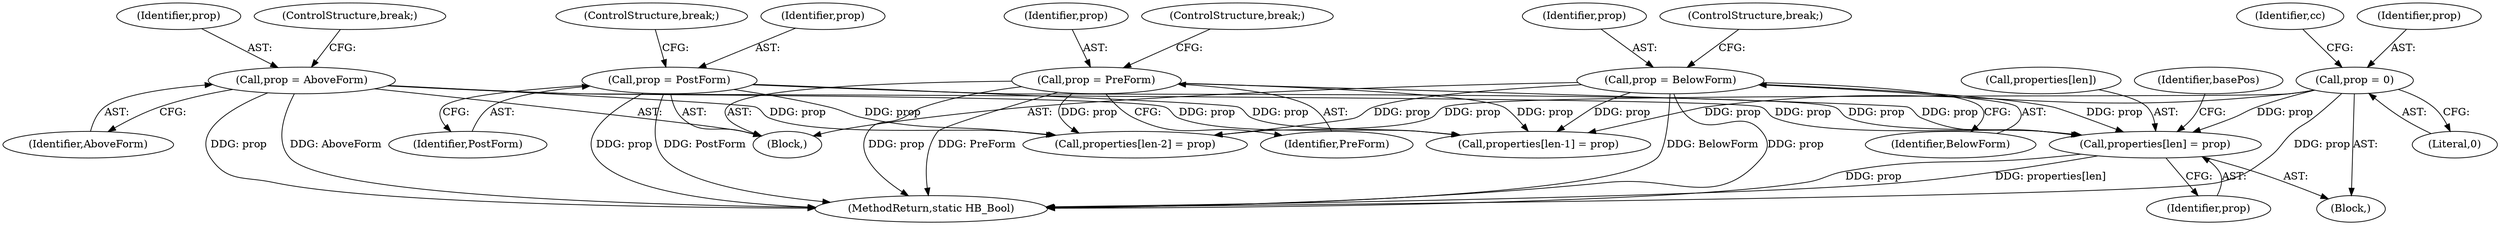 digraph "0_Chrome_2953a669ec0a32a25c6250d34bf895ec0eb63d27@array" {
"1000524" [label="(Call,properties[len] = prop)"];
"1000496" [label="(Call,prop = PreForm)"];
"1000501" [label="(Call,prop = BelowForm)"];
"1000511" [label="(Call,prop = PostForm)"];
"1000506" [label="(Call,prop = AboveForm)"];
"1000487" [label="(Call,prop = 0)"];
"1000497" [label="(Identifier,prop)"];
"1000506" [label="(Call,prop = AboveForm)"];
"1000492" [label="(Identifier,cc)"];
"1000498" [label="(Identifier,PreForm)"];
"1000501" [label="(Call,prop = BelowForm)"];
"1000496" [label="(Call,prop = PreForm)"];
"1000488" [label="(Identifier,prop)"];
"1000528" [label="(Identifier,prop)"];
"1000494" [label="(Block,)"];
"1000525" [label="(Call,properties[len])"];
"1000539" [label="(Call,properties[len-2] = prop)"];
"1000532" [label="(Identifier,basePos)"];
"1000514" [label="(ControlStructure,break;)"];
"1000487" [label="(Call,prop = 0)"];
"1000485" [label="(Block,)"];
"1000513" [label="(Identifier,PostForm)"];
"1000524" [label="(Call,properties[len] = prop)"];
"1000489" [label="(Literal,0)"];
"1000517" [label="(Call,properties[len-1] = prop)"];
"1000507" [label="(Identifier,prop)"];
"1000793" [label="(MethodReturn,static HB_Bool)"];
"1000508" [label="(Identifier,AboveForm)"];
"1000503" [label="(Identifier,BelowForm)"];
"1000509" [label="(ControlStructure,break;)"];
"1000511" [label="(Call,prop = PostForm)"];
"1000512" [label="(Identifier,prop)"];
"1000499" [label="(ControlStructure,break;)"];
"1000502" [label="(Identifier,prop)"];
"1000504" [label="(ControlStructure,break;)"];
"1000524" -> "1000485"  [label="AST: "];
"1000524" -> "1000528"  [label="CFG: "];
"1000525" -> "1000524"  [label="AST: "];
"1000528" -> "1000524"  [label="AST: "];
"1000532" -> "1000524"  [label="CFG: "];
"1000524" -> "1000793"  [label="DDG: properties[len]"];
"1000524" -> "1000793"  [label="DDG: prop"];
"1000496" -> "1000524"  [label="DDG: prop"];
"1000501" -> "1000524"  [label="DDG: prop"];
"1000511" -> "1000524"  [label="DDG: prop"];
"1000506" -> "1000524"  [label="DDG: prop"];
"1000487" -> "1000524"  [label="DDG: prop"];
"1000496" -> "1000494"  [label="AST: "];
"1000496" -> "1000498"  [label="CFG: "];
"1000497" -> "1000496"  [label="AST: "];
"1000498" -> "1000496"  [label="AST: "];
"1000499" -> "1000496"  [label="CFG: "];
"1000496" -> "1000793"  [label="DDG: PreForm"];
"1000496" -> "1000793"  [label="DDG: prop"];
"1000496" -> "1000517"  [label="DDG: prop"];
"1000496" -> "1000539"  [label="DDG: prop"];
"1000501" -> "1000494"  [label="AST: "];
"1000501" -> "1000503"  [label="CFG: "];
"1000502" -> "1000501"  [label="AST: "];
"1000503" -> "1000501"  [label="AST: "];
"1000504" -> "1000501"  [label="CFG: "];
"1000501" -> "1000793"  [label="DDG: BelowForm"];
"1000501" -> "1000793"  [label="DDG: prop"];
"1000501" -> "1000517"  [label="DDG: prop"];
"1000501" -> "1000539"  [label="DDG: prop"];
"1000511" -> "1000494"  [label="AST: "];
"1000511" -> "1000513"  [label="CFG: "];
"1000512" -> "1000511"  [label="AST: "];
"1000513" -> "1000511"  [label="AST: "];
"1000514" -> "1000511"  [label="CFG: "];
"1000511" -> "1000793"  [label="DDG: PostForm"];
"1000511" -> "1000793"  [label="DDG: prop"];
"1000511" -> "1000517"  [label="DDG: prop"];
"1000511" -> "1000539"  [label="DDG: prop"];
"1000506" -> "1000494"  [label="AST: "];
"1000506" -> "1000508"  [label="CFG: "];
"1000507" -> "1000506"  [label="AST: "];
"1000508" -> "1000506"  [label="AST: "];
"1000509" -> "1000506"  [label="CFG: "];
"1000506" -> "1000793"  [label="DDG: prop"];
"1000506" -> "1000793"  [label="DDG: AboveForm"];
"1000506" -> "1000517"  [label="DDG: prop"];
"1000506" -> "1000539"  [label="DDG: prop"];
"1000487" -> "1000485"  [label="AST: "];
"1000487" -> "1000489"  [label="CFG: "];
"1000488" -> "1000487"  [label="AST: "];
"1000489" -> "1000487"  [label="AST: "];
"1000492" -> "1000487"  [label="CFG: "];
"1000487" -> "1000793"  [label="DDG: prop"];
"1000487" -> "1000517"  [label="DDG: prop"];
"1000487" -> "1000539"  [label="DDG: prop"];
}
